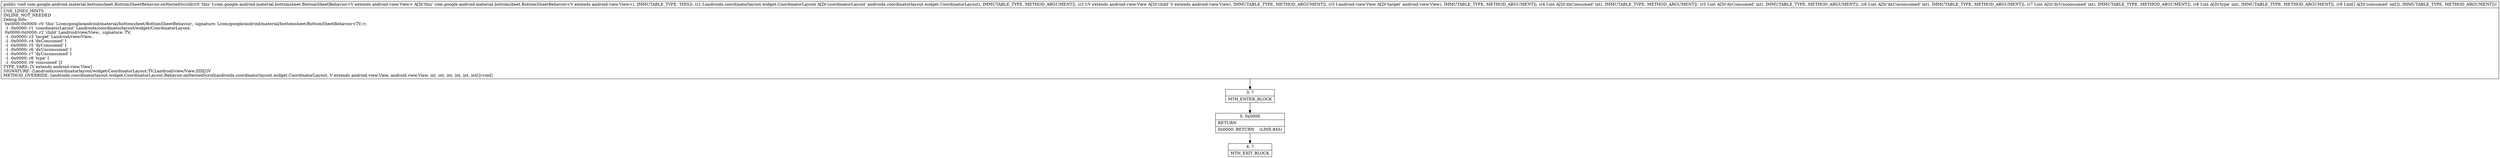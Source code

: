digraph "CFG forcom.google.android.material.bottomsheet.BottomSheetBehavior.onNestedScroll(Landroidx\/coordinatorlayout\/widget\/CoordinatorLayout;Landroid\/view\/View;Landroid\/view\/View;IIIII[I)V" {
Node_3 [shape=record,label="{3\:\ ?|MTH_ENTER_BLOCK\l}"];
Node_5 [shape=record,label="{5\:\ 0x0000|RETURN\l|0x0000: RETURN    (LINE:845)\l}"];
Node_4 [shape=record,label="{4\:\ ?|MTH_EXIT_BLOCK\l}"];
MethodNode[shape=record,label="{public void com.google.android.material.bottomsheet.BottomSheetBehavior.onNestedScroll((r0 'this' I:com.google.android.material.bottomsheet.BottomSheetBehavior\<V extends android.view.View\> A[D('this' com.google.android.material.bottomsheet.BottomSheetBehavior\<V extends android.view.View\>), IMMUTABLE_TYPE, THIS]), (r1 I:androidx.coordinatorlayout.widget.CoordinatorLayout A[D('coordinatorLayout' androidx.coordinatorlayout.widget.CoordinatorLayout), IMMUTABLE_TYPE, METHOD_ARGUMENT]), (r2 I:V extends android.view.View A[D('child' V extends android.view.View), IMMUTABLE_TYPE, METHOD_ARGUMENT]), (r3 I:android.view.View A[D('target' android.view.View), IMMUTABLE_TYPE, METHOD_ARGUMENT]), (r4 I:int A[D('dxConsumed' int), IMMUTABLE_TYPE, METHOD_ARGUMENT]), (r5 I:int A[D('dyConsumed' int), IMMUTABLE_TYPE, METHOD_ARGUMENT]), (r6 I:int A[D('dxUnconsumed' int), IMMUTABLE_TYPE, METHOD_ARGUMENT]), (r7 I:int A[D('dyUnconsumed' int), IMMUTABLE_TYPE, METHOD_ARGUMENT]), (r8 I:int A[D('type' int), IMMUTABLE_TYPE, METHOD_ARGUMENT]), (r9 I:int[] A[D('consumed' int[]), IMMUTABLE_TYPE, METHOD_ARGUMENT]))  | USE_LINES_HINTS\lINLINE_NOT_NEEDED\lDebug Info:\l  0x0000\-0x0000: r0 'this' Lcom\/google\/android\/material\/bottomsheet\/BottomSheetBehavior;, signature: Lcom\/google\/android\/material\/bottomsheet\/BottomSheetBehavior\<TV;\>;\l  \-1 \-0x0000: r1 'coordinatorLayout' Landroidx\/coordinatorlayout\/widget\/CoordinatorLayout;\l  0x0000\-0x0000: r2 'child' Landroid\/view\/View;, signature: TV;\l  \-1 \-0x0000: r3 'target' Landroid\/view\/View;\l  \-1 \-0x0000: r4 'dxConsumed' I\l  \-1 \-0x0000: r5 'dyConsumed' I\l  \-1 \-0x0000: r6 'dxUnconsumed' I\l  \-1 \-0x0000: r7 'dyUnconsumed' I\l  \-1 \-0x0000: r8 'type' I\l  \-1 \-0x0000: r9 'consumed' [I\lTYPE_VARS: [V extends android.view.View]\lSIGNATURE: (Landroidx\/coordinatorlayout\/widget\/CoordinatorLayout;TV;Landroid\/view\/View;IIIII[I)V\lMETHOD_OVERRIDE: [androidx.coordinatorlayout.widget.CoordinatorLayout.Behavior.onNestedScroll(androidx.coordinatorlayout.widget.CoordinatorLayout, V extends android.view.View, android.view.View, int, int, int, int, int, int[]):void]\l}"];
MethodNode -> Node_3;Node_3 -> Node_5;
Node_5 -> Node_4;
}


